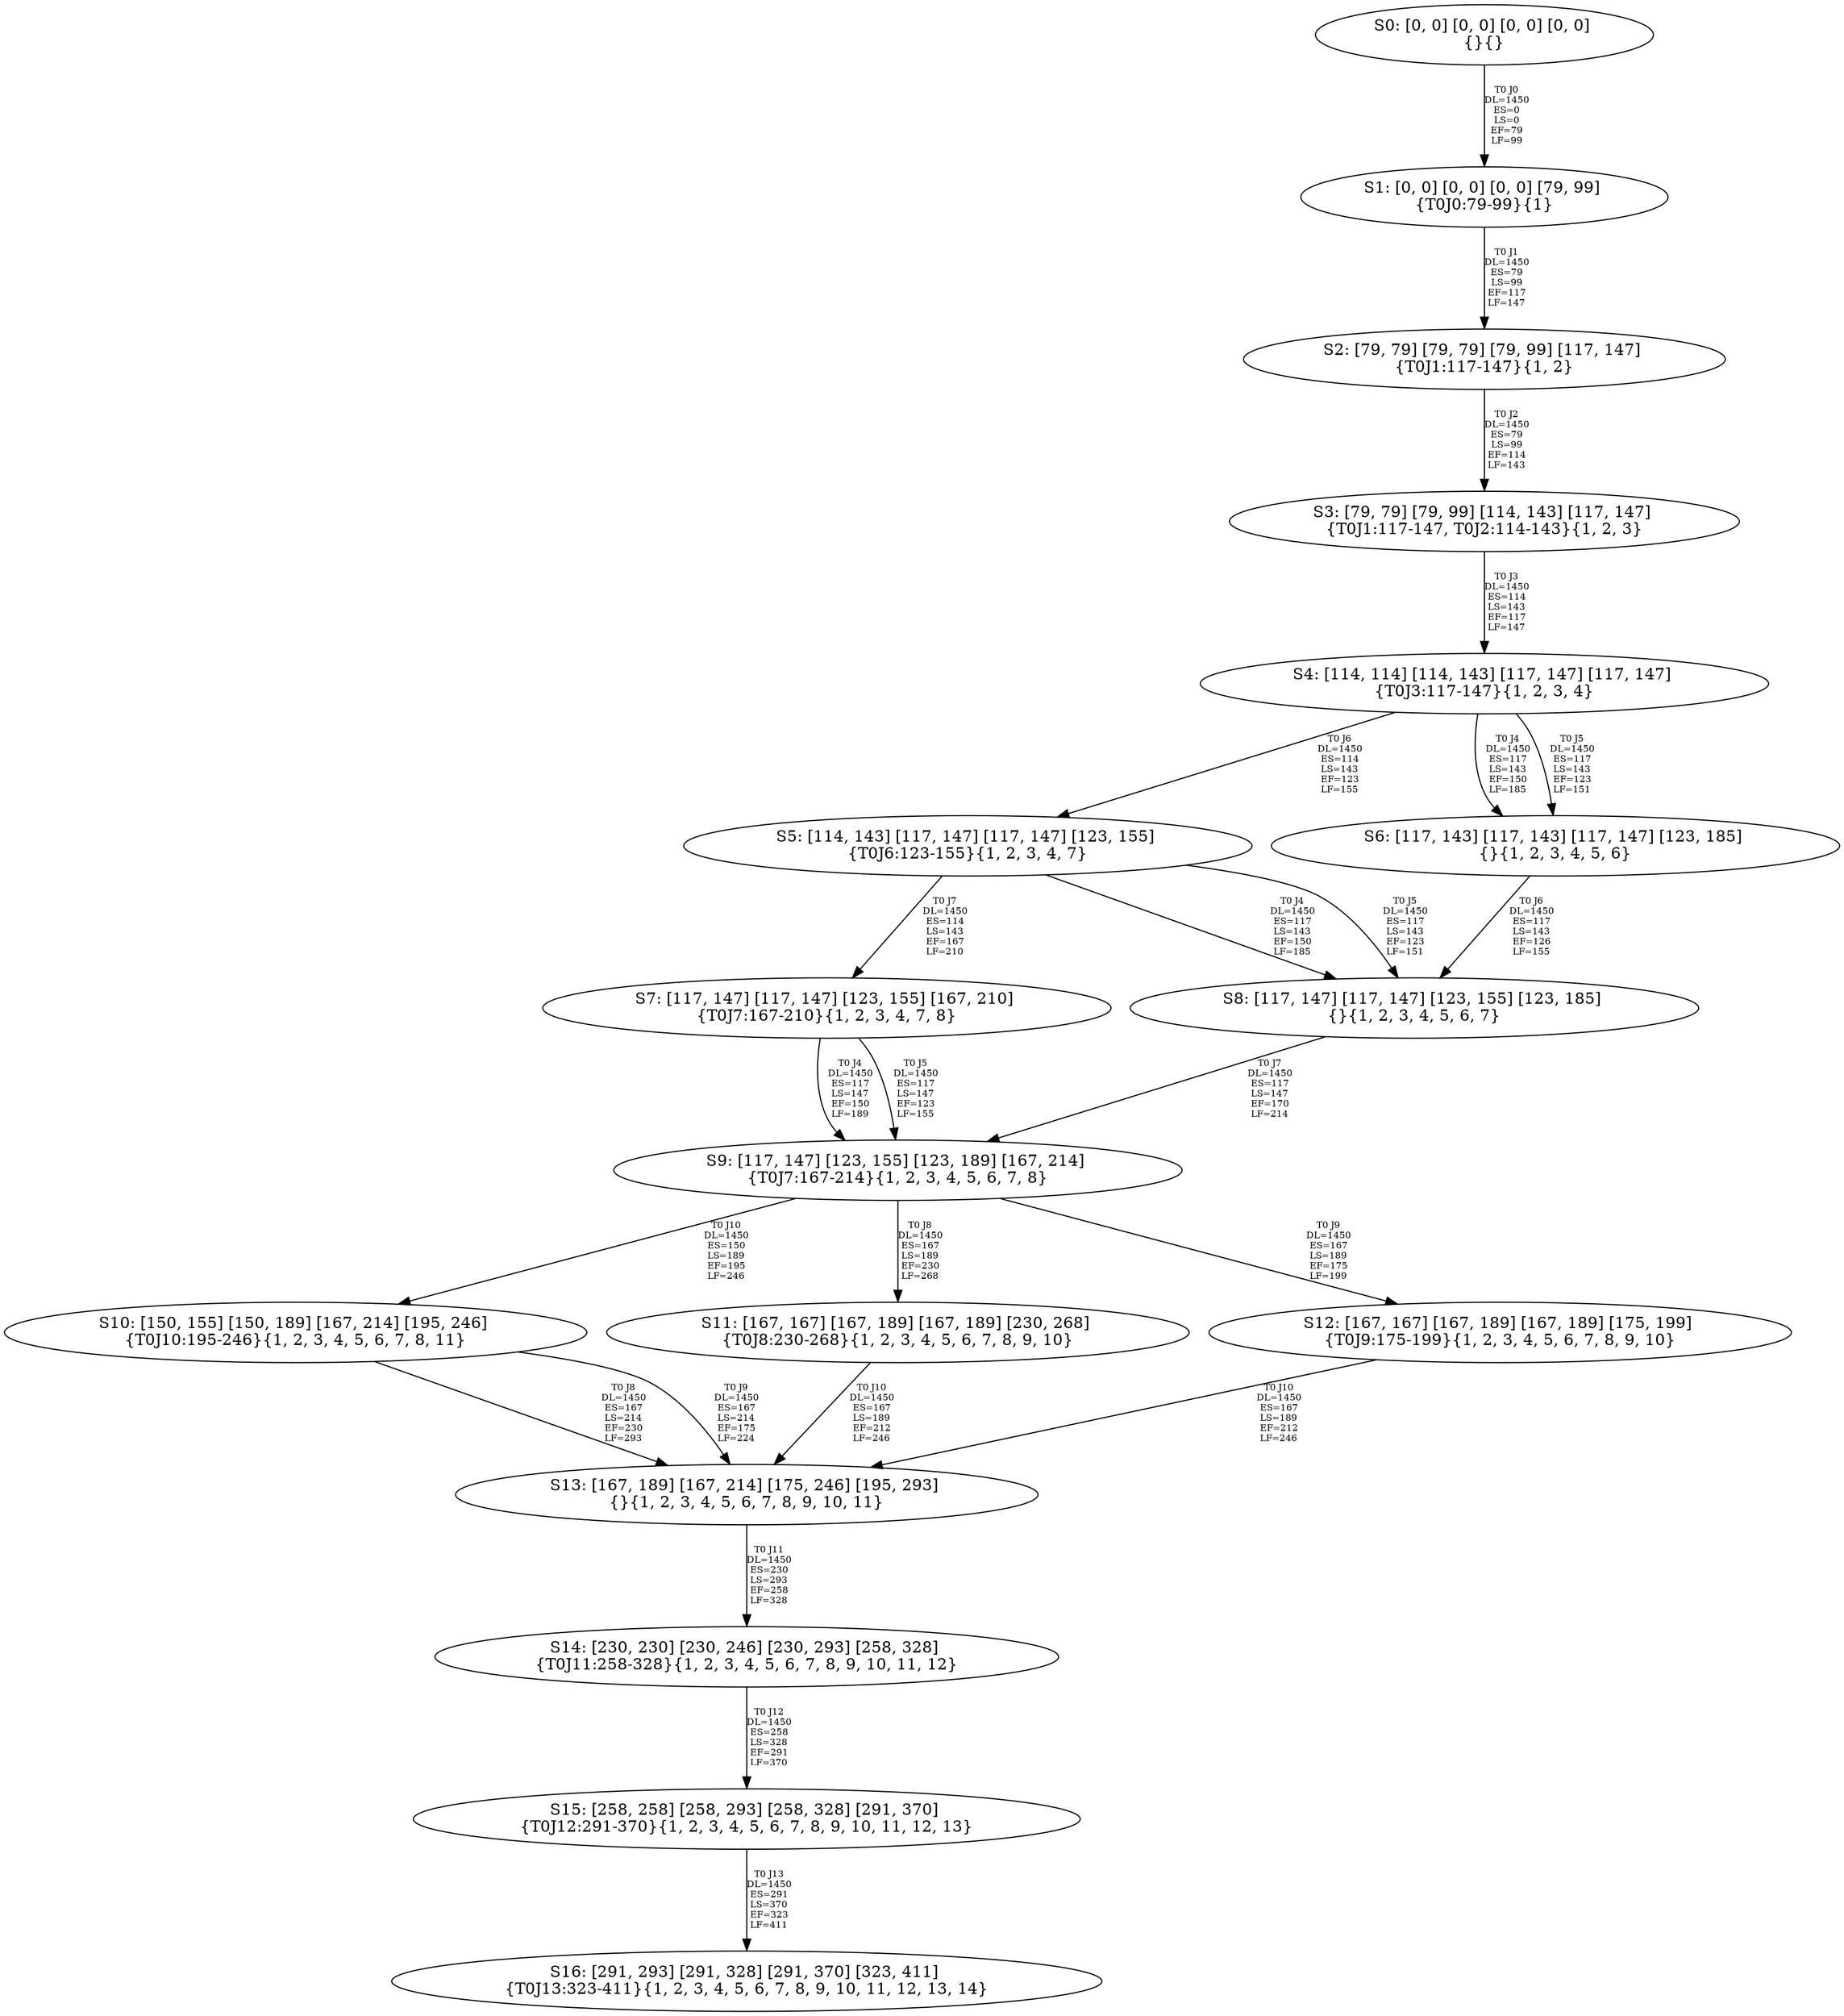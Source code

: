 digraph {
	S0[label="S0: [0, 0] [0, 0] [0, 0] [0, 0] \n{}{}"];
	S1[label="S1: [0, 0] [0, 0] [0, 0] [79, 99] \n{T0J0:79-99}{1}"];
	S2[label="S2: [79, 79] [79, 79] [79, 99] [117, 147] \n{T0J1:117-147}{1, 2}"];
	S3[label="S3: [79, 79] [79, 99] [114, 143] [117, 147] \n{T0J1:117-147, T0J2:114-143}{1, 2, 3}"];
	S4[label="S4: [114, 114] [114, 143] [117, 147] [117, 147] \n{T0J3:117-147}{1, 2, 3, 4}"];
	S5[label="S5: [114, 143] [117, 147] [117, 147] [123, 155] \n{T0J6:123-155}{1, 2, 3, 4, 7}"];
	S6[label="S6: [117, 143] [117, 143] [117, 147] [123, 185] \n{}{1, 2, 3, 4, 5, 6}"];
	S7[label="S7: [117, 147] [117, 147] [123, 155] [167, 210] \n{T0J7:167-210}{1, 2, 3, 4, 7, 8}"];
	S8[label="S8: [117, 147] [117, 147] [123, 155] [123, 185] \n{}{1, 2, 3, 4, 5, 6, 7}"];
	S9[label="S9: [117, 147] [123, 155] [123, 189] [167, 214] \n{T0J7:167-214}{1, 2, 3, 4, 5, 6, 7, 8}"];
	S10[label="S10: [150, 155] [150, 189] [167, 214] [195, 246] \n{T0J10:195-246}{1, 2, 3, 4, 5, 6, 7, 8, 11}"];
	S11[label="S11: [167, 167] [167, 189] [167, 189] [230, 268] \n{T0J8:230-268}{1, 2, 3, 4, 5, 6, 7, 8, 9, 10}"];
	S12[label="S12: [167, 167] [167, 189] [167, 189] [175, 199] \n{T0J9:175-199}{1, 2, 3, 4, 5, 6, 7, 8, 9, 10}"];
	S13[label="S13: [167, 189] [167, 214] [175, 246] [195, 293] \n{}{1, 2, 3, 4, 5, 6, 7, 8, 9, 10, 11}"];
	S14[label="S14: [230, 230] [230, 246] [230, 293] [258, 328] \n{T0J11:258-328}{1, 2, 3, 4, 5, 6, 7, 8, 9, 10, 11, 12}"];
	S15[label="S15: [258, 258] [258, 293] [258, 328] [291, 370] \n{T0J12:291-370}{1, 2, 3, 4, 5, 6, 7, 8, 9, 10, 11, 12, 13}"];
	S16[label="S16: [291, 293] [291, 328] [291, 370] [323, 411] \n{T0J13:323-411}{1, 2, 3, 4, 5, 6, 7, 8, 9, 10, 11, 12, 13, 14}"];
	S0 -> S1[label="T0 J0\nDL=1450\nES=0\nLS=0\nEF=79\nLF=99",fontsize=8];
	S1 -> S2[label="T0 J1\nDL=1450\nES=79\nLS=99\nEF=117\nLF=147",fontsize=8];
	S2 -> S3[label="T0 J2\nDL=1450\nES=79\nLS=99\nEF=114\nLF=143",fontsize=8];
	S3 -> S4[label="T0 J3\nDL=1450\nES=114\nLS=143\nEF=117\nLF=147",fontsize=8];
	S4 -> S6[label="T0 J4\nDL=1450\nES=117\nLS=143\nEF=150\nLF=185",fontsize=8];
	S4 -> S6[label="T0 J5\nDL=1450\nES=117\nLS=143\nEF=123\nLF=151",fontsize=8];
	S4 -> S5[label="T0 J6\nDL=1450\nES=114\nLS=143\nEF=123\nLF=155",fontsize=8];
	S5 -> S8[label="T0 J4\nDL=1450\nES=117\nLS=143\nEF=150\nLF=185",fontsize=8];
	S5 -> S8[label="T0 J5\nDL=1450\nES=117\nLS=143\nEF=123\nLF=151",fontsize=8];
	S5 -> S7[label="T0 J7\nDL=1450\nES=114\nLS=143\nEF=167\nLF=210",fontsize=8];
	S6 -> S8[label="T0 J6\nDL=1450\nES=117\nLS=143\nEF=126\nLF=155",fontsize=8];
	S7 -> S9[label="T0 J4\nDL=1450\nES=117\nLS=147\nEF=150\nLF=189",fontsize=8];
	S7 -> S9[label="T0 J5\nDL=1450\nES=117\nLS=147\nEF=123\nLF=155",fontsize=8];
	S8 -> S9[label="T0 J7\nDL=1450\nES=117\nLS=147\nEF=170\nLF=214",fontsize=8];
	S9 -> S11[label="T0 J8\nDL=1450\nES=167\nLS=189\nEF=230\nLF=268",fontsize=8];
	S9 -> S12[label="T0 J9\nDL=1450\nES=167\nLS=189\nEF=175\nLF=199",fontsize=8];
	S9 -> S10[label="T0 J10\nDL=1450\nES=150\nLS=189\nEF=195\nLF=246",fontsize=8];
	S10 -> S13[label="T0 J8\nDL=1450\nES=167\nLS=214\nEF=230\nLF=293",fontsize=8];
	S10 -> S13[label="T0 J9\nDL=1450\nES=167\nLS=214\nEF=175\nLF=224",fontsize=8];
	S11 -> S13[label="T0 J10\nDL=1450\nES=167\nLS=189\nEF=212\nLF=246",fontsize=8];
	S12 -> S13[label="T0 J10\nDL=1450\nES=167\nLS=189\nEF=212\nLF=246",fontsize=8];
	S13 -> S14[label="T0 J11\nDL=1450\nES=230\nLS=293\nEF=258\nLF=328",fontsize=8];
	S14 -> S15[label="T0 J12\nDL=1450\nES=258\nLS=328\nEF=291\nLF=370",fontsize=8];
	S15 -> S16[label="T0 J13\nDL=1450\nES=291\nLS=370\nEF=323\nLF=411",fontsize=8];
}
